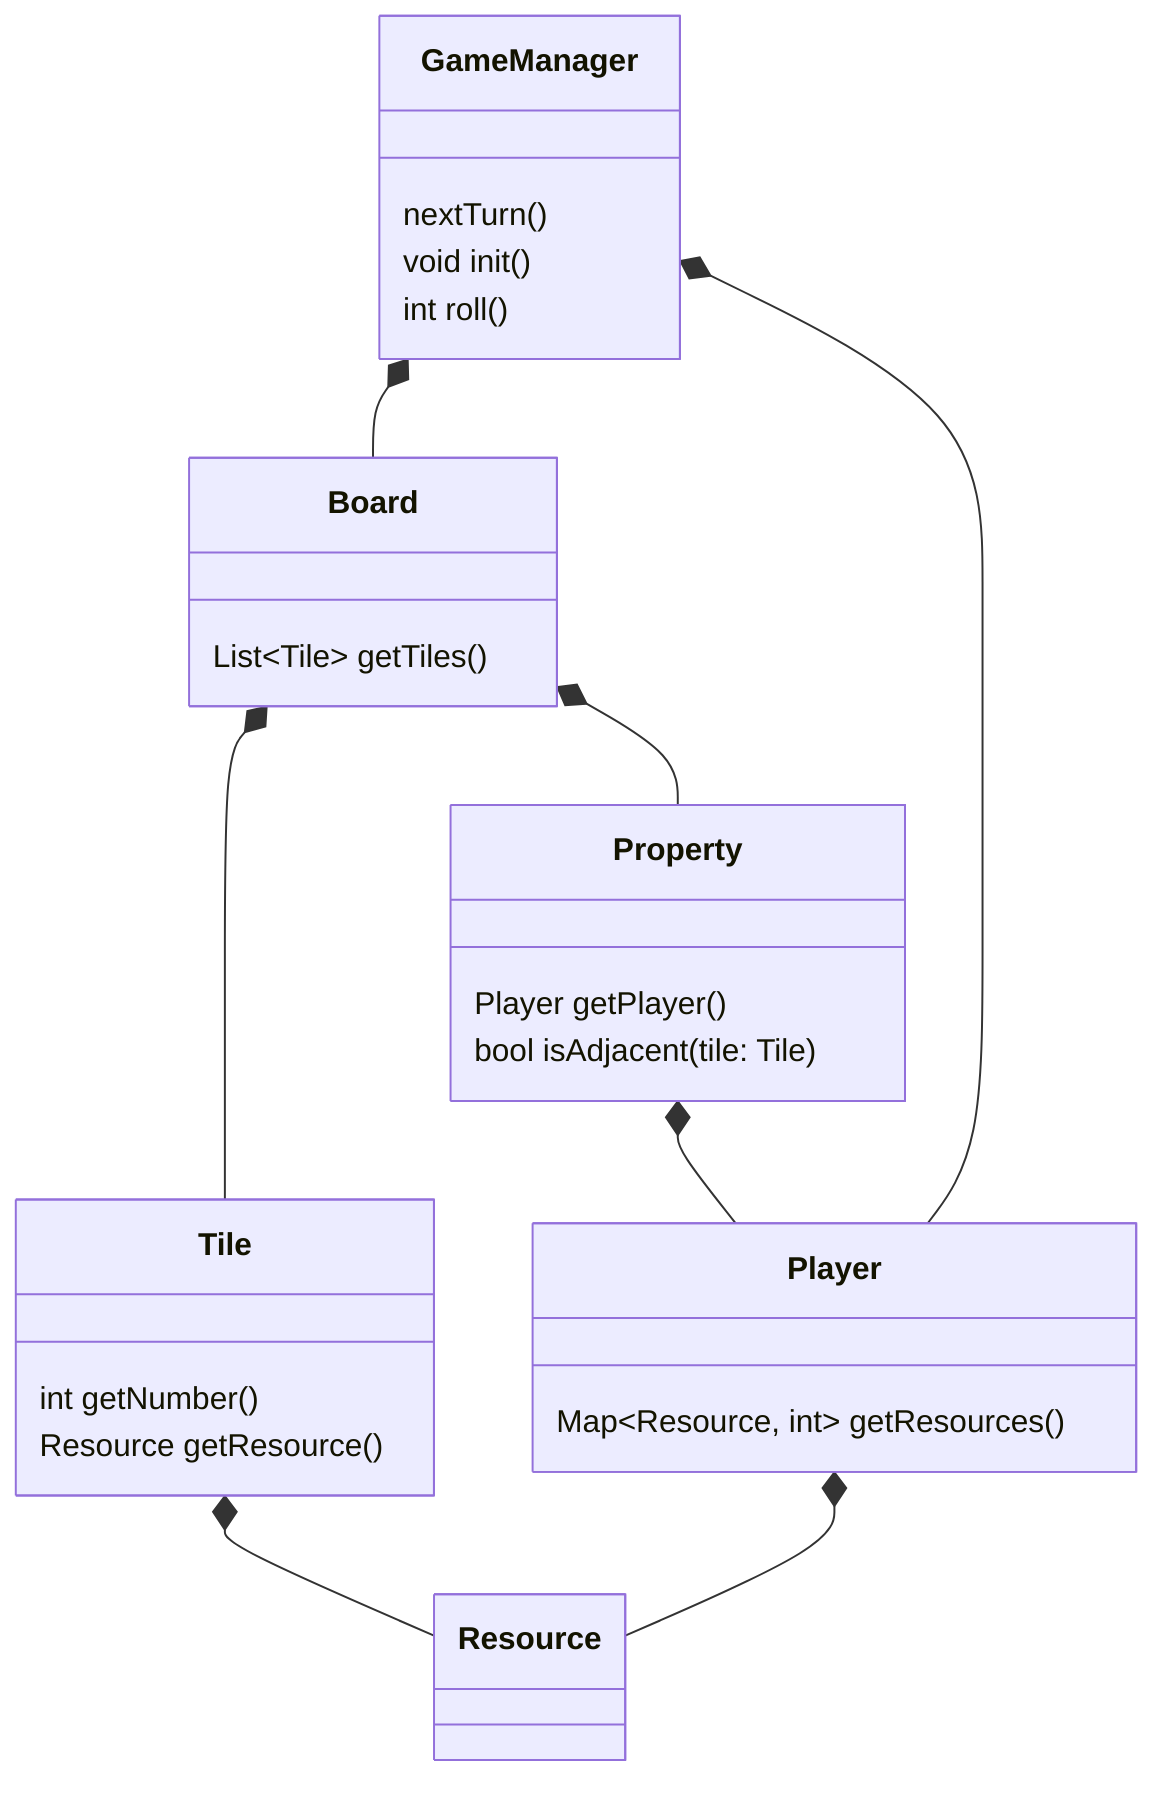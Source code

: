 classDiagram
    class GameManager {
        nextTurn()
        void init()
        int roll()
    }
    class Board {
        List~Tile~ getTiles()
    }
    class Player {
        Map~Resource, int~ getResources()
    }
    class Resource {

    }
    class Tile {
        int getNumber()
        Resource getResource()
    }
    class Property {
        Player getPlayer()
        bool isAdjacent(tile: Tile)
    }
    GameManager *-- Board
    GameManager *-- Player
    Board *-- Tile
    Board *-- Property
    Tile *-- Resource
    Player *-- Resource
    Property *-- Player